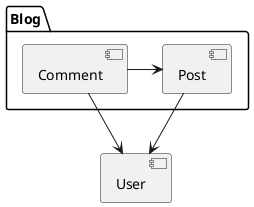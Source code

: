 @startuml

component User

package "Blog" {
    component Post
    component Comment


    Post --> User
    Comment -> Post
    Comment -> User
}

@enduml